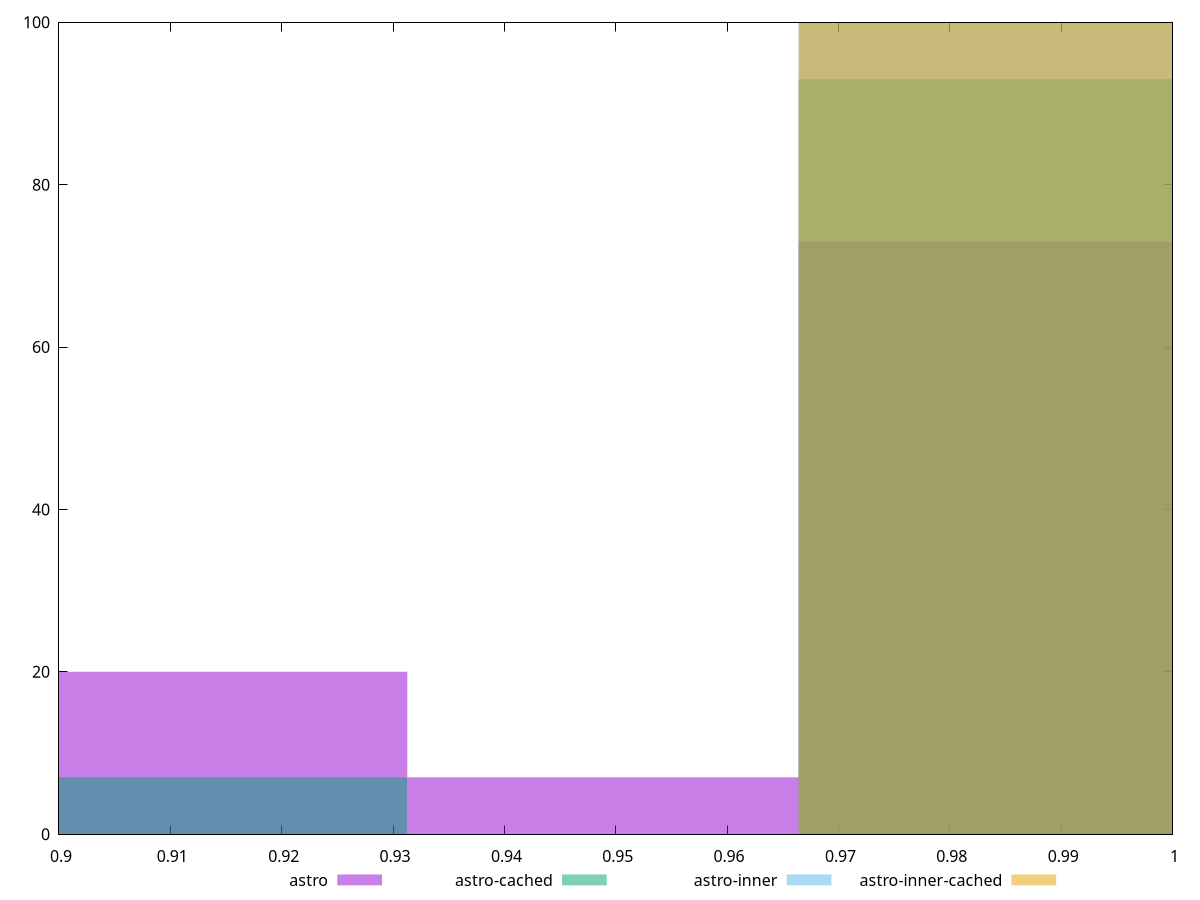 reset

$astro <<EOF
0.9839979421235829 73
0.9488551584763121 7
0.9137123748290412 20
EOF

$astroCached <<EOF
0.9839979421235829 93
0.9137123748290412 7
EOF

$astroInner <<EOF
0.9839979421235829 100
EOF

$astroInnerCached <<EOF
0.9839979421235829 100
EOF

set key outside below
set boxwidth 0.03514278364727082
set xrange [0.9:1]
set yrange [0:100]
set trange [0:100]
set style fill transparent solid 0.5 noborder
set terminal svg size 640, 520 enhanced background rgb 'white'
set output "reports/report_00033_2021-03-01T14-23-16.841Z/uses-http2/comparison/histogram/all_score.svg"

plot $astro title "astro" with boxes, \
     $astroCached title "astro-cached" with boxes, \
     $astroInner title "astro-inner" with boxes, \
     $astroInnerCached title "astro-inner-cached" with boxes

reset
